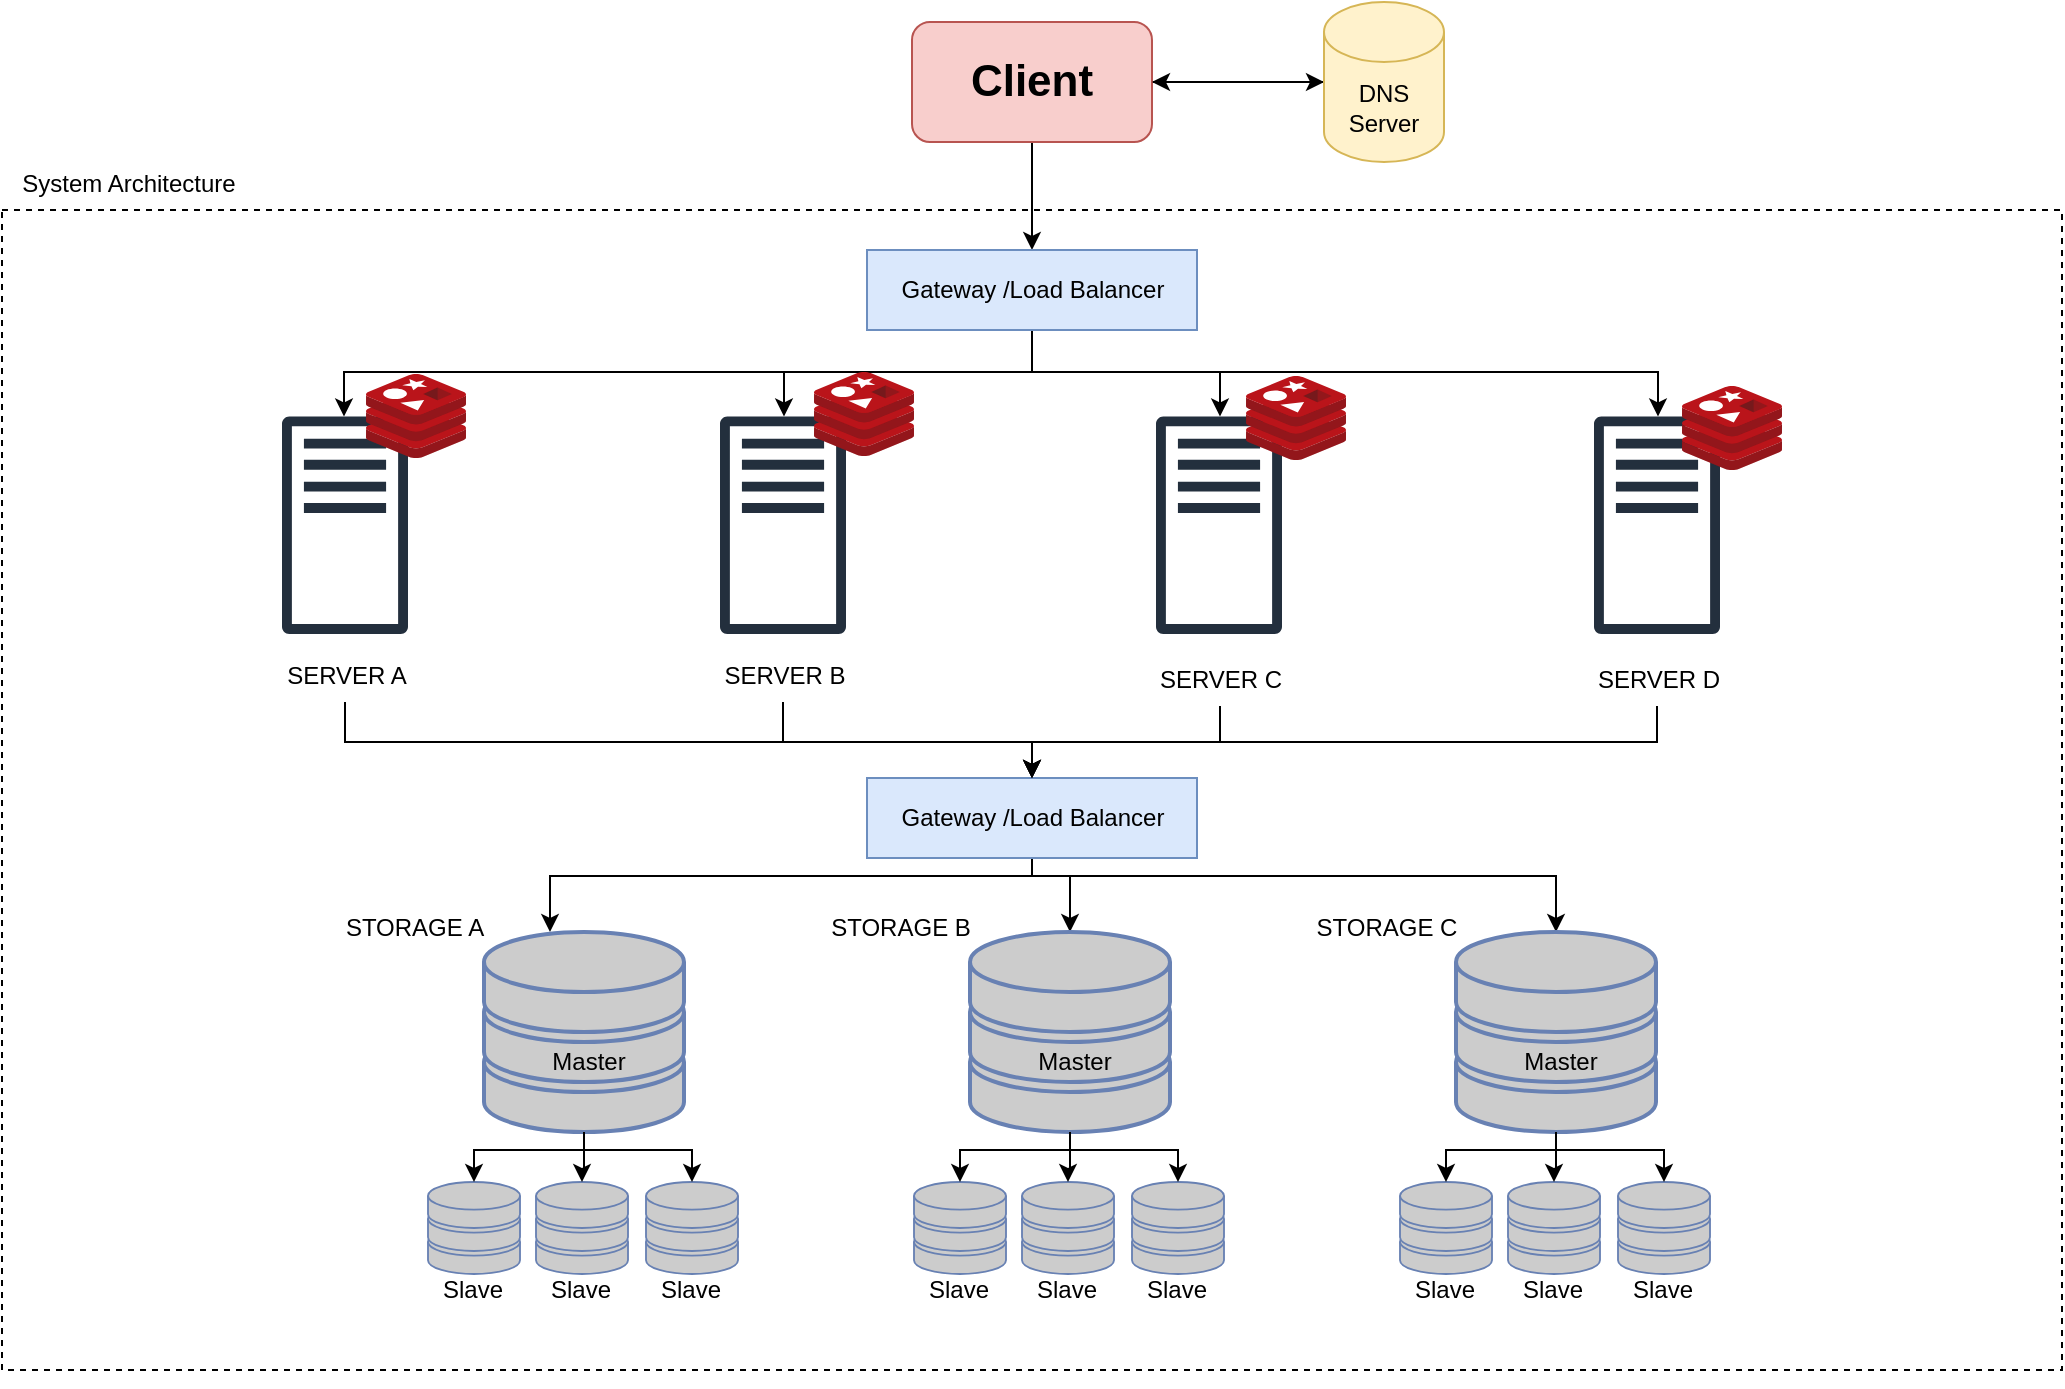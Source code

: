 <mxfile version="24.1.0" type="device">
  <diagram name="Drawing 1" id="EUcBHlSf8xqNYjp0kY8W">
    <mxGraphModel dx="2732" dy="1310" grid="0" gridSize="10" guides="1" tooltips="1" connect="1" arrows="1" fold="1" page="0" pageScale="1" pageWidth="827" pageHeight="1169" math="0" shadow="0">
      <root>
        <mxCell id="0" />
        <mxCell id="1" parent="0" />
        <mxCell id="UAwVQhjKU6nAhqhveXga-5" value="" style="rounded=0;whiteSpace=wrap;html=1;dashed=1;" parent="1" vertex="1">
          <mxGeometry x="-75" y="236" width="1030" height="580" as="geometry" />
        </mxCell>
        <mxCell id="UAwVQhjKU6nAhqhveXga-3" style="edgeStyle=orthogonalEdgeStyle;rounded=0;orthogonalLoop=1;jettySize=auto;html=1;" parent="1" source="UAwVQhjKU6nAhqhveXga-1" target="UAwVQhjKU6nAhqhveXga-2" edge="1">
          <mxGeometry relative="1" as="geometry" />
        </mxCell>
        <mxCell id="UAwVQhjKU6nAhqhveXga-9" style="edgeStyle=orthogonalEdgeStyle;rounded=0;orthogonalLoop=1;jettySize=auto;html=1;" parent="1" source="UAwVQhjKU6nAhqhveXga-1" target="UAwVQhjKU6nAhqhveXga-7" edge="1">
          <mxGeometry relative="1" as="geometry" />
        </mxCell>
        <mxCell id="UAwVQhjKU6nAhqhveXga-1" value="&lt;b&gt;&lt;font style=&quot;font-size: 22px;&quot;&gt;Client&lt;/font&gt;&lt;/b&gt;" style="rounded=1;whiteSpace=wrap;html=1;fillColor=#f8cecc;strokeColor=#b85450;" parent="1" vertex="1">
          <mxGeometry x="380" y="142" width="120" height="60" as="geometry" />
        </mxCell>
        <mxCell id="UAwVQhjKU6nAhqhveXga-4" style="edgeStyle=orthogonalEdgeStyle;rounded=0;orthogonalLoop=1;jettySize=auto;html=1;entryX=1;entryY=0.5;entryDx=0;entryDy=0;" parent="1" source="UAwVQhjKU6nAhqhveXga-2" target="UAwVQhjKU6nAhqhveXga-1" edge="1">
          <mxGeometry relative="1" as="geometry" />
        </mxCell>
        <mxCell id="UAwVQhjKU6nAhqhveXga-2" value="DNS&lt;br&gt;Server" style="shape=cylinder3;whiteSpace=wrap;html=1;boundedLbl=1;backgroundOutline=1;size=15;fillColor=#fff2cc;strokeColor=#d6b656;" parent="1" vertex="1">
          <mxGeometry x="586" y="132" width="60" height="80" as="geometry" />
        </mxCell>
        <mxCell id="UAwVQhjKU6nAhqhveXga-6" value="System Architecture" style="text;html=1;align=center;verticalAlign=middle;resizable=0;points=[];autosize=1;strokeColor=none;fillColor=none;" parent="1" vertex="1">
          <mxGeometry x="-75" y="210" width="125" height="26" as="geometry" />
        </mxCell>
        <mxCell id="UAwVQhjKU6nAhqhveXga-16" style="edgeStyle=orthogonalEdgeStyle;rounded=0;orthogonalLoop=1;jettySize=auto;html=1;" parent="1" source="UAwVQhjKU6nAhqhveXga-7" target="UAwVQhjKU6nAhqhveXga-12" edge="1">
          <mxGeometry relative="1" as="geometry">
            <Array as="points">
              <mxPoint x="440" y="317" />
              <mxPoint x="96" y="317" />
            </Array>
          </mxGeometry>
        </mxCell>
        <mxCell id="UAwVQhjKU6nAhqhveXga-17" style="edgeStyle=orthogonalEdgeStyle;rounded=0;orthogonalLoop=1;jettySize=auto;html=1;" parent="1" source="UAwVQhjKU6nAhqhveXga-7" target="UAwVQhjKU6nAhqhveXga-13" edge="1">
          <mxGeometry relative="1" as="geometry">
            <Array as="points">
              <mxPoint x="440" y="317" />
              <mxPoint x="316" y="317" />
            </Array>
          </mxGeometry>
        </mxCell>
        <mxCell id="UAwVQhjKU6nAhqhveXga-18" style="edgeStyle=orthogonalEdgeStyle;rounded=0;orthogonalLoop=1;jettySize=auto;html=1;" parent="1" source="UAwVQhjKU6nAhqhveXga-7" target="UAwVQhjKU6nAhqhveXga-14" edge="1">
          <mxGeometry relative="1" as="geometry">
            <Array as="points">
              <mxPoint x="440" y="317" />
              <mxPoint x="534" y="317" />
            </Array>
          </mxGeometry>
        </mxCell>
        <mxCell id="UAwVQhjKU6nAhqhveXga-19" style="edgeStyle=orthogonalEdgeStyle;rounded=0;orthogonalLoop=1;jettySize=auto;html=1;" parent="1" source="UAwVQhjKU6nAhqhveXga-7" target="UAwVQhjKU6nAhqhveXga-15" edge="1">
          <mxGeometry relative="1" as="geometry">
            <Array as="points">
              <mxPoint x="440" y="317" />
              <mxPoint x="753" y="317" />
            </Array>
          </mxGeometry>
        </mxCell>
        <mxCell id="UAwVQhjKU6nAhqhveXga-7" value="Gateway /Load Balancer" style="rounded=0;whiteSpace=wrap;html=1;fillColor=#dae8fc;strokeColor=#6c8ebf;" parent="1" vertex="1">
          <mxGeometry x="357.5" y="256" width="165" height="40" as="geometry" />
        </mxCell>
        <mxCell id="UAwVQhjKU6nAhqhveXga-24" value="" style="group" parent="1" vertex="1" connectable="0">
          <mxGeometry x="57.5" y="339" width="99.5" height="143" as="geometry" />
        </mxCell>
        <mxCell id="UAwVQhjKU6nAhqhveXga-12" value="" style="sketch=0;outlineConnect=0;fontColor=#232F3E;gradientColor=none;fillColor=#232F3D;strokeColor=none;dashed=0;verticalLabelPosition=bottom;verticalAlign=top;align=center;html=1;fontSize=12;fontStyle=0;aspect=fixed;pointerEvents=1;shape=mxgraph.aws4.traditional_server;" parent="UAwVQhjKU6nAhqhveXga-24" vertex="1">
          <mxGeometry x="7.5" width="63" height="109.2" as="geometry" />
        </mxCell>
        <mxCell id="UAwVQhjKU6nAhqhveXga-20" value="SERVER A" style="text;html=1;align=center;verticalAlign=middle;resizable=0;points=[];autosize=1;strokeColor=none;fillColor=none;" parent="UAwVQhjKU6nAhqhveXga-24" vertex="1">
          <mxGeometry y="117" width="78" height="26" as="geometry" />
        </mxCell>
        <mxCell id="kueY6a2YLG2sdl8NnhfZ-1" value="" style="image;sketch=0;aspect=fixed;html=1;points=[];align=center;fontSize=12;image=img/lib/mscae/Cache_Redis_Product.svg;" vertex="1" parent="UAwVQhjKU6nAhqhveXga-24">
          <mxGeometry x="49.5" y="-21" width="50" height="42" as="geometry" />
        </mxCell>
        <mxCell id="UAwVQhjKU6nAhqhveXga-25" value="" style="group" parent="1" vertex="1" connectable="0">
          <mxGeometry x="276.5" y="339" width="104.5" height="143" as="geometry" />
        </mxCell>
        <mxCell id="UAwVQhjKU6nAhqhveXga-13" value="" style="sketch=0;outlineConnect=0;fontColor=#232F3E;gradientColor=none;fillColor=#232F3D;strokeColor=none;dashed=0;verticalLabelPosition=bottom;verticalAlign=top;align=center;html=1;fontSize=12;fontStyle=0;aspect=fixed;pointerEvents=1;shape=mxgraph.aws4.traditional_server;" parent="UAwVQhjKU6nAhqhveXga-25" vertex="1">
          <mxGeometry x="7.5" width="63" height="109.2" as="geometry" />
        </mxCell>
        <mxCell id="UAwVQhjKU6nAhqhveXga-21" value="SERVER B" style="text;html=1;align=center;verticalAlign=middle;resizable=0;points=[];autosize=1;strokeColor=none;fillColor=none;" parent="UAwVQhjKU6nAhqhveXga-25" vertex="1">
          <mxGeometry y="117" width="78" height="26" as="geometry" />
        </mxCell>
        <mxCell id="kueY6a2YLG2sdl8NnhfZ-2" value="" style="image;sketch=0;aspect=fixed;html=1;points=[];align=center;fontSize=12;image=img/lib/mscae/Cache_Redis_Product.svg;" vertex="1" parent="UAwVQhjKU6nAhqhveXga-25">
          <mxGeometry x="54.5" y="-22" width="50" height="42" as="geometry" />
        </mxCell>
        <mxCell id="UAwVQhjKU6nAhqhveXga-26" value="" style="group" parent="1" vertex="1" connectable="0">
          <mxGeometry x="494.5" y="339" width="79" height="145" as="geometry" />
        </mxCell>
        <mxCell id="UAwVQhjKU6nAhqhveXga-14" value="" style="sketch=0;outlineConnect=0;fontColor=#232F3E;gradientColor=none;fillColor=#232F3D;strokeColor=none;dashed=0;verticalLabelPosition=bottom;verticalAlign=top;align=center;html=1;fontSize=12;fontStyle=0;aspect=fixed;pointerEvents=1;shape=mxgraph.aws4.traditional_server;" parent="UAwVQhjKU6nAhqhveXga-26" vertex="1">
          <mxGeometry x="7.5" width="63" height="109.2" as="geometry" />
        </mxCell>
        <mxCell id="UAwVQhjKU6nAhqhveXga-22" value="SERVER C" style="text;html=1;align=center;verticalAlign=middle;resizable=0;points=[];autosize=1;strokeColor=none;fillColor=none;" parent="UAwVQhjKU6nAhqhveXga-26" vertex="1">
          <mxGeometry y="119" width="79" height="26" as="geometry" />
        </mxCell>
        <mxCell id="UAwVQhjKU6nAhqhveXga-27" value="" style="group" parent="1" vertex="1" connectable="0">
          <mxGeometry x="713" y="339" width="79" height="145" as="geometry" />
        </mxCell>
        <mxCell id="UAwVQhjKU6nAhqhveXga-15" value="" style="sketch=0;outlineConnect=0;fontColor=#232F3E;gradientColor=none;fillColor=#232F3D;strokeColor=none;dashed=0;verticalLabelPosition=bottom;verticalAlign=top;align=center;html=1;fontSize=12;fontStyle=0;aspect=fixed;pointerEvents=1;shape=mxgraph.aws4.traditional_server;" parent="UAwVQhjKU6nAhqhveXga-27" vertex="1">
          <mxGeometry x="8" width="63" height="109.2" as="geometry" />
        </mxCell>
        <mxCell id="UAwVQhjKU6nAhqhveXga-23" value="SERVER D" style="text;html=1;align=center;verticalAlign=middle;resizable=0;points=[];autosize=1;strokeColor=none;fillColor=none;" parent="UAwVQhjKU6nAhqhveXga-27" vertex="1">
          <mxGeometry y="119" width="79" height="26" as="geometry" />
        </mxCell>
        <mxCell id="UAwVQhjKU6nAhqhveXga-43" style="edgeStyle=orthogonalEdgeStyle;rounded=0;orthogonalLoop=1;jettySize=auto;html=1;" parent="1" source="UAwVQhjKU6nAhqhveXga-29" target="UAwVQhjKU6nAhqhveXga-30" edge="1">
          <mxGeometry relative="1" as="geometry">
            <Array as="points">
              <mxPoint x="440" y="569" />
              <mxPoint x="199" y="569" />
            </Array>
          </mxGeometry>
        </mxCell>
        <mxCell id="kueY6a2YLG2sdl8NnhfZ-60" style="edgeStyle=orthogonalEdgeStyle;rounded=0;orthogonalLoop=1;jettySize=auto;html=1;" edge="1" parent="1" source="UAwVQhjKU6nAhqhveXga-29" target="kueY6a2YLG2sdl8NnhfZ-37">
          <mxGeometry relative="1" as="geometry">
            <Array as="points">
              <mxPoint x="440" y="569" />
              <mxPoint x="459" y="569" />
            </Array>
          </mxGeometry>
        </mxCell>
        <mxCell id="kueY6a2YLG2sdl8NnhfZ-61" style="edgeStyle=orthogonalEdgeStyle;rounded=0;orthogonalLoop=1;jettySize=auto;html=1;" edge="1" parent="1" source="UAwVQhjKU6nAhqhveXga-29" target="kueY6a2YLG2sdl8NnhfZ-55">
          <mxGeometry relative="1" as="geometry">
            <Array as="points">
              <mxPoint x="440" y="569" />
              <mxPoint x="702" y="569" />
            </Array>
          </mxGeometry>
        </mxCell>
        <mxCell id="UAwVQhjKU6nAhqhveXga-29" value="Gateway /Load Balancer" style="rounded=0;whiteSpace=wrap;html=1;fillColor=#dae8fc;strokeColor=#6c8ebf;" parent="1" vertex="1">
          <mxGeometry x="357.5" y="520" width="165" height="40" as="geometry" />
        </mxCell>
        <mxCell id="UAwVQhjKU6nAhqhveXga-39" style="edgeStyle=orthogonalEdgeStyle;rounded=0;orthogonalLoop=1;jettySize=auto;html=1;entryX=0.5;entryY=0;entryDx=0;entryDy=0;" parent="1" source="UAwVQhjKU6nAhqhveXga-20" target="UAwVQhjKU6nAhqhveXga-29" edge="1">
          <mxGeometry relative="1" as="geometry">
            <Array as="points">
              <mxPoint x="97" y="502" />
              <mxPoint x="440" y="502" />
            </Array>
          </mxGeometry>
        </mxCell>
        <mxCell id="UAwVQhjKU6nAhqhveXga-40" style="edgeStyle=orthogonalEdgeStyle;rounded=0;orthogonalLoop=1;jettySize=auto;html=1;" parent="1" source="UAwVQhjKU6nAhqhveXga-21" target="UAwVQhjKU6nAhqhveXga-29" edge="1">
          <mxGeometry relative="1" as="geometry">
            <Array as="points">
              <mxPoint x="315" y="502" />
              <mxPoint x="440" y="502" />
            </Array>
          </mxGeometry>
        </mxCell>
        <mxCell id="UAwVQhjKU6nAhqhveXga-41" style="edgeStyle=orthogonalEdgeStyle;rounded=0;orthogonalLoop=1;jettySize=auto;html=1;" parent="1" source="UAwVQhjKU6nAhqhveXga-22" target="UAwVQhjKU6nAhqhveXga-29" edge="1">
          <mxGeometry relative="1" as="geometry">
            <Array as="points">
              <mxPoint x="534" y="502" />
              <mxPoint x="440" y="502" />
            </Array>
          </mxGeometry>
        </mxCell>
        <mxCell id="UAwVQhjKU6nAhqhveXga-42" style="edgeStyle=orthogonalEdgeStyle;rounded=0;orthogonalLoop=1;jettySize=auto;html=1;" parent="1" source="UAwVQhjKU6nAhqhveXga-23" target="UAwVQhjKU6nAhqhveXga-29" edge="1">
          <mxGeometry relative="1" as="geometry">
            <Array as="points">
              <mxPoint x="753" y="502" />
              <mxPoint x="440" y="502" />
            </Array>
          </mxGeometry>
        </mxCell>
        <mxCell id="kueY6a2YLG2sdl8NnhfZ-3" value="" style="image;sketch=0;aspect=fixed;html=1;points=[];align=center;fontSize=12;image=img/lib/mscae/Cache_Redis_Product.svg;" vertex="1" parent="1">
          <mxGeometry x="547" y="319" width="50" height="42" as="geometry" />
        </mxCell>
        <mxCell id="kueY6a2YLG2sdl8NnhfZ-4" value="" style="image;sketch=0;aspect=fixed;html=1;points=[];align=center;fontSize=12;image=img/lib/mscae/Cache_Redis_Product.svg;" vertex="1" parent="1">
          <mxGeometry x="765" y="324" width="50" height="42" as="geometry" />
        </mxCell>
        <mxCell id="kueY6a2YLG2sdl8NnhfZ-23" value="" style="group" vertex="1" connectable="0" parent="1">
          <mxGeometry x="87" y="582" width="206" height="207" as="geometry" />
        </mxCell>
        <mxCell id="UAwVQhjKU6nAhqhveXga-33" value="STORAGE A" style="text;html=1;align=center;verticalAlign=middle;resizable=0;points=[];autosize=1;strokeColor=none;fillColor=none;" parent="kueY6a2YLG2sdl8NnhfZ-23" vertex="1">
          <mxGeometry width="87" height="26" as="geometry" />
        </mxCell>
        <mxCell id="kueY6a2YLG2sdl8NnhfZ-22" value="" style="group" vertex="1" connectable="0" parent="kueY6a2YLG2sdl8NnhfZ-23">
          <mxGeometry x="49" y="15" width="157" height="192" as="geometry" />
        </mxCell>
        <mxCell id="kueY6a2YLG2sdl8NnhfZ-11" value="" style="group" vertex="1" connectable="0" parent="kueY6a2YLG2sdl8NnhfZ-22">
          <mxGeometry y="125" width="48" height="67" as="geometry" />
        </mxCell>
        <mxCell id="kueY6a2YLG2sdl8NnhfZ-7" value="" style="fontColor=#0066CC;verticalAlign=top;verticalLabelPosition=bottom;labelPosition=center;align=center;html=1;outlineConnect=0;fillColor=#CCCCCC;strokeColor=#6881B3;gradientColor=none;gradientDirection=north;strokeWidth=2;shape=mxgraph.networks.storage;" vertex="1" parent="kueY6a2YLG2sdl8NnhfZ-11">
          <mxGeometry x="2" width="46" height="46" as="geometry" />
        </mxCell>
        <mxCell id="kueY6a2YLG2sdl8NnhfZ-10" value="Slave" style="text;html=1;align=center;verticalAlign=middle;resizable=0;points=[];autosize=1;strokeColor=none;fillColor=none;" vertex="1" parent="kueY6a2YLG2sdl8NnhfZ-11">
          <mxGeometry y="41" width="48" height="26" as="geometry" />
        </mxCell>
        <mxCell id="kueY6a2YLG2sdl8NnhfZ-12" value="" style="group" vertex="1" connectable="0" parent="kueY6a2YLG2sdl8NnhfZ-22">
          <mxGeometry x="54" y="125" width="48" height="67" as="geometry" />
        </mxCell>
        <mxCell id="kueY6a2YLG2sdl8NnhfZ-13" value="" style="fontColor=#0066CC;verticalAlign=top;verticalLabelPosition=bottom;labelPosition=center;align=center;html=1;outlineConnect=0;fillColor=#CCCCCC;strokeColor=#6881B3;gradientColor=none;gradientDirection=north;strokeWidth=2;shape=mxgraph.networks.storage;" vertex="1" parent="kueY6a2YLG2sdl8NnhfZ-12">
          <mxGeometry x="2" width="46" height="46" as="geometry" />
        </mxCell>
        <mxCell id="kueY6a2YLG2sdl8NnhfZ-14" value="Slave" style="text;html=1;align=center;verticalAlign=middle;resizable=0;points=[];autosize=1;strokeColor=none;fillColor=none;" vertex="1" parent="kueY6a2YLG2sdl8NnhfZ-12">
          <mxGeometry y="41" width="48" height="26" as="geometry" />
        </mxCell>
        <mxCell id="kueY6a2YLG2sdl8NnhfZ-15" value="" style="group" vertex="1" connectable="0" parent="kueY6a2YLG2sdl8NnhfZ-22">
          <mxGeometry x="109" y="125" width="48" height="67" as="geometry" />
        </mxCell>
        <mxCell id="kueY6a2YLG2sdl8NnhfZ-16" value="" style="fontColor=#0066CC;verticalAlign=top;verticalLabelPosition=bottom;labelPosition=center;align=center;html=1;outlineConnect=0;fillColor=#CCCCCC;strokeColor=#6881B3;gradientColor=none;gradientDirection=north;strokeWidth=2;shape=mxgraph.networks.storage;" vertex="1" parent="kueY6a2YLG2sdl8NnhfZ-15">
          <mxGeometry x="2" width="46" height="46" as="geometry" />
        </mxCell>
        <mxCell id="kueY6a2YLG2sdl8NnhfZ-17" value="Slave" style="text;html=1;align=center;verticalAlign=middle;resizable=0;points=[];autosize=1;strokeColor=none;fillColor=none;" vertex="1" parent="kueY6a2YLG2sdl8NnhfZ-15">
          <mxGeometry y="41" width="48" height="26" as="geometry" />
        </mxCell>
        <mxCell id="kueY6a2YLG2sdl8NnhfZ-18" value="" style="group" vertex="1" connectable="0" parent="kueY6a2YLG2sdl8NnhfZ-22">
          <mxGeometry x="30" width="100" height="100" as="geometry" />
        </mxCell>
        <mxCell id="UAwVQhjKU6nAhqhveXga-30" value="" style="fontColor=#0066CC;verticalAlign=top;verticalLabelPosition=bottom;labelPosition=center;align=center;html=1;outlineConnect=0;fillColor=#CCCCCC;strokeColor=#6881B3;gradientColor=none;gradientDirection=north;strokeWidth=2;shape=mxgraph.networks.storage;" parent="kueY6a2YLG2sdl8NnhfZ-18" vertex="1">
          <mxGeometry width="100" height="100" as="geometry" />
        </mxCell>
        <mxCell id="kueY6a2YLG2sdl8NnhfZ-6" value="Master" style="text;html=1;align=center;verticalAlign=middle;resizable=0;points=[];autosize=1;strokeColor=none;fillColor=none;" vertex="1" parent="kueY6a2YLG2sdl8NnhfZ-18">
          <mxGeometry x="24" y="52" width="55" height="26" as="geometry" />
        </mxCell>
        <mxCell id="kueY6a2YLG2sdl8NnhfZ-19" style="edgeStyle=orthogonalEdgeStyle;rounded=0;orthogonalLoop=1;jettySize=auto;html=1;" edge="1" parent="kueY6a2YLG2sdl8NnhfZ-22" source="UAwVQhjKU6nAhqhveXga-30" target="kueY6a2YLG2sdl8NnhfZ-7">
          <mxGeometry relative="1" as="geometry">
            <Array as="points">
              <mxPoint x="80" y="109" />
              <mxPoint x="25" y="109" />
            </Array>
          </mxGeometry>
        </mxCell>
        <mxCell id="kueY6a2YLG2sdl8NnhfZ-20" style="edgeStyle=orthogonalEdgeStyle;rounded=0;orthogonalLoop=1;jettySize=auto;html=1;" edge="1" parent="kueY6a2YLG2sdl8NnhfZ-22" source="UAwVQhjKU6nAhqhveXga-30" target="kueY6a2YLG2sdl8NnhfZ-13">
          <mxGeometry relative="1" as="geometry" />
        </mxCell>
        <mxCell id="kueY6a2YLG2sdl8NnhfZ-21" style="edgeStyle=orthogonalEdgeStyle;rounded=0;orthogonalLoop=1;jettySize=auto;html=1;" edge="1" parent="kueY6a2YLG2sdl8NnhfZ-22" source="UAwVQhjKU6nAhqhveXga-30" target="kueY6a2YLG2sdl8NnhfZ-16">
          <mxGeometry relative="1" as="geometry">
            <Array as="points">
              <mxPoint x="80" y="109" />
              <mxPoint x="134" y="109" />
            </Array>
          </mxGeometry>
        </mxCell>
        <mxCell id="kueY6a2YLG2sdl8NnhfZ-24" value="" style="group" vertex="1" connectable="0" parent="1">
          <mxGeometry x="330" y="582" width="206" height="207" as="geometry" />
        </mxCell>
        <mxCell id="kueY6a2YLG2sdl8NnhfZ-25" value="STORAGE B" style="text;html=1;align=center;verticalAlign=middle;resizable=0;points=[];autosize=1;strokeColor=none;fillColor=none;" vertex="1" parent="kueY6a2YLG2sdl8NnhfZ-24">
          <mxGeometry width="88" height="26" as="geometry" />
        </mxCell>
        <mxCell id="kueY6a2YLG2sdl8NnhfZ-26" value="" style="group" vertex="1" connectable="0" parent="kueY6a2YLG2sdl8NnhfZ-24">
          <mxGeometry x="49" y="15" width="157" height="192" as="geometry" />
        </mxCell>
        <mxCell id="kueY6a2YLG2sdl8NnhfZ-27" value="" style="group" vertex="1" connectable="0" parent="kueY6a2YLG2sdl8NnhfZ-26">
          <mxGeometry y="125" width="48" height="67" as="geometry" />
        </mxCell>
        <mxCell id="kueY6a2YLG2sdl8NnhfZ-28" value="" style="fontColor=#0066CC;verticalAlign=top;verticalLabelPosition=bottom;labelPosition=center;align=center;html=1;outlineConnect=0;fillColor=#CCCCCC;strokeColor=#6881B3;gradientColor=none;gradientDirection=north;strokeWidth=2;shape=mxgraph.networks.storage;" vertex="1" parent="kueY6a2YLG2sdl8NnhfZ-27">
          <mxGeometry x="2" width="46" height="46" as="geometry" />
        </mxCell>
        <mxCell id="kueY6a2YLG2sdl8NnhfZ-29" value="Slave" style="text;html=1;align=center;verticalAlign=middle;resizable=0;points=[];autosize=1;strokeColor=none;fillColor=none;" vertex="1" parent="kueY6a2YLG2sdl8NnhfZ-27">
          <mxGeometry y="41" width="48" height="26" as="geometry" />
        </mxCell>
        <mxCell id="kueY6a2YLG2sdl8NnhfZ-30" value="" style="group" vertex="1" connectable="0" parent="kueY6a2YLG2sdl8NnhfZ-26">
          <mxGeometry x="54" y="125" width="48" height="67" as="geometry" />
        </mxCell>
        <mxCell id="kueY6a2YLG2sdl8NnhfZ-31" value="" style="fontColor=#0066CC;verticalAlign=top;verticalLabelPosition=bottom;labelPosition=center;align=center;html=1;outlineConnect=0;fillColor=#CCCCCC;strokeColor=#6881B3;gradientColor=none;gradientDirection=north;strokeWidth=2;shape=mxgraph.networks.storage;" vertex="1" parent="kueY6a2YLG2sdl8NnhfZ-30">
          <mxGeometry x="2" width="46" height="46" as="geometry" />
        </mxCell>
        <mxCell id="kueY6a2YLG2sdl8NnhfZ-32" value="Slave" style="text;html=1;align=center;verticalAlign=middle;resizable=0;points=[];autosize=1;strokeColor=none;fillColor=none;" vertex="1" parent="kueY6a2YLG2sdl8NnhfZ-30">
          <mxGeometry y="41" width="48" height="26" as="geometry" />
        </mxCell>
        <mxCell id="kueY6a2YLG2sdl8NnhfZ-33" value="" style="group" vertex="1" connectable="0" parent="kueY6a2YLG2sdl8NnhfZ-26">
          <mxGeometry x="109" y="125" width="48" height="67" as="geometry" />
        </mxCell>
        <mxCell id="kueY6a2YLG2sdl8NnhfZ-34" value="" style="fontColor=#0066CC;verticalAlign=top;verticalLabelPosition=bottom;labelPosition=center;align=center;html=1;outlineConnect=0;fillColor=#CCCCCC;strokeColor=#6881B3;gradientColor=none;gradientDirection=north;strokeWidth=2;shape=mxgraph.networks.storage;" vertex="1" parent="kueY6a2YLG2sdl8NnhfZ-33">
          <mxGeometry x="2" width="46" height="46" as="geometry" />
        </mxCell>
        <mxCell id="kueY6a2YLG2sdl8NnhfZ-35" value="Slave" style="text;html=1;align=center;verticalAlign=middle;resizable=0;points=[];autosize=1;strokeColor=none;fillColor=none;" vertex="1" parent="kueY6a2YLG2sdl8NnhfZ-33">
          <mxGeometry y="41" width="48" height="26" as="geometry" />
        </mxCell>
        <mxCell id="kueY6a2YLG2sdl8NnhfZ-36" value="" style="group" vertex="1" connectable="0" parent="kueY6a2YLG2sdl8NnhfZ-26">
          <mxGeometry x="30" width="100" height="100" as="geometry" />
        </mxCell>
        <mxCell id="kueY6a2YLG2sdl8NnhfZ-37" value="" style="fontColor=#0066CC;verticalAlign=top;verticalLabelPosition=bottom;labelPosition=center;align=center;html=1;outlineConnect=0;fillColor=#CCCCCC;strokeColor=#6881B3;gradientColor=none;gradientDirection=north;strokeWidth=2;shape=mxgraph.networks.storage;" vertex="1" parent="kueY6a2YLG2sdl8NnhfZ-36">
          <mxGeometry width="100" height="100" as="geometry" />
        </mxCell>
        <mxCell id="kueY6a2YLG2sdl8NnhfZ-38" value="Master" style="text;html=1;align=center;verticalAlign=middle;resizable=0;points=[];autosize=1;strokeColor=none;fillColor=none;" vertex="1" parent="kueY6a2YLG2sdl8NnhfZ-36">
          <mxGeometry x="24" y="52" width="55" height="26" as="geometry" />
        </mxCell>
        <mxCell id="kueY6a2YLG2sdl8NnhfZ-39" style="edgeStyle=orthogonalEdgeStyle;rounded=0;orthogonalLoop=1;jettySize=auto;html=1;" edge="1" parent="kueY6a2YLG2sdl8NnhfZ-26" source="kueY6a2YLG2sdl8NnhfZ-37" target="kueY6a2YLG2sdl8NnhfZ-28">
          <mxGeometry relative="1" as="geometry">
            <Array as="points">
              <mxPoint x="80" y="109" />
              <mxPoint x="25" y="109" />
            </Array>
          </mxGeometry>
        </mxCell>
        <mxCell id="kueY6a2YLG2sdl8NnhfZ-40" style="edgeStyle=orthogonalEdgeStyle;rounded=0;orthogonalLoop=1;jettySize=auto;html=1;" edge="1" parent="kueY6a2YLG2sdl8NnhfZ-26" source="kueY6a2YLG2sdl8NnhfZ-37" target="kueY6a2YLG2sdl8NnhfZ-31">
          <mxGeometry relative="1" as="geometry" />
        </mxCell>
        <mxCell id="kueY6a2YLG2sdl8NnhfZ-41" style="edgeStyle=orthogonalEdgeStyle;rounded=0;orthogonalLoop=1;jettySize=auto;html=1;" edge="1" parent="kueY6a2YLG2sdl8NnhfZ-26" source="kueY6a2YLG2sdl8NnhfZ-37" target="kueY6a2YLG2sdl8NnhfZ-34">
          <mxGeometry relative="1" as="geometry">
            <Array as="points">
              <mxPoint x="80" y="109" />
              <mxPoint x="134" y="109" />
            </Array>
          </mxGeometry>
        </mxCell>
        <mxCell id="kueY6a2YLG2sdl8NnhfZ-42" value="" style="group" vertex="1" connectable="0" parent="1">
          <mxGeometry x="573" y="582" width="206" height="207" as="geometry" />
        </mxCell>
        <mxCell id="kueY6a2YLG2sdl8NnhfZ-43" value="STORAGE C" style="text;html=1;align=center;verticalAlign=middle;resizable=0;points=[];autosize=1;strokeColor=none;fillColor=none;" vertex="1" parent="kueY6a2YLG2sdl8NnhfZ-42">
          <mxGeometry width="88" height="26" as="geometry" />
        </mxCell>
        <mxCell id="kueY6a2YLG2sdl8NnhfZ-44" value="" style="group" vertex="1" connectable="0" parent="kueY6a2YLG2sdl8NnhfZ-42">
          <mxGeometry x="49" y="15" width="157" height="192" as="geometry" />
        </mxCell>
        <mxCell id="kueY6a2YLG2sdl8NnhfZ-45" value="" style="group" vertex="1" connectable="0" parent="kueY6a2YLG2sdl8NnhfZ-44">
          <mxGeometry y="125" width="48" height="67" as="geometry" />
        </mxCell>
        <mxCell id="kueY6a2YLG2sdl8NnhfZ-46" value="" style="fontColor=#0066CC;verticalAlign=top;verticalLabelPosition=bottom;labelPosition=center;align=center;html=1;outlineConnect=0;fillColor=#CCCCCC;strokeColor=#6881B3;gradientColor=none;gradientDirection=north;strokeWidth=2;shape=mxgraph.networks.storage;" vertex="1" parent="kueY6a2YLG2sdl8NnhfZ-45">
          <mxGeometry x="2" width="46" height="46" as="geometry" />
        </mxCell>
        <mxCell id="kueY6a2YLG2sdl8NnhfZ-47" value="Slave" style="text;html=1;align=center;verticalAlign=middle;resizable=0;points=[];autosize=1;strokeColor=none;fillColor=none;" vertex="1" parent="kueY6a2YLG2sdl8NnhfZ-45">
          <mxGeometry y="41" width="48" height="26" as="geometry" />
        </mxCell>
        <mxCell id="kueY6a2YLG2sdl8NnhfZ-48" value="" style="group" vertex="1" connectable="0" parent="kueY6a2YLG2sdl8NnhfZ-44">
          <mxGeometry x="54" y="125" width="48" height="67" as="geometry" />
        </mxCell>
        <mxCell id="kueY6a2YLG2sdl8NnhfZ-49" value="" style="fontColor=#0066CC;verticalAlign=top;verticalLabelPosition=bottom;labelPosition=center;align=center;html=1;outlineConnect=0;fillColor=#CCCCCC;strokeColor=#6881B3;gradientColor=none;gradientDirection=north;strokeWidth=2;shape=mxgraph.networks.storage;" vertex="1" parent="kueY6a2YLG2sdl8NnhfZ-48">
          <mxGeometry x="2" width="46" height="46" as="geometry" />
        </mxCell>
        <mxCell id="kueY6a2YLG2sdl8NnhfZ-50" value="Slave" style="text;html=1;align=center;verticalAlign=middle;resizable=0;points=[];autosize=1;strokeColor=none;fillColor=none;" vertex="1" parent="kueY6a2YLG2sdl8NnhfZ-48">
          <mxGeometry y="41" width="48" height="26" as="geometry" />
        </mxCell>
        <mxCell id="kueY6a2YLG2sdl8NnhfZ-51" value="" style="group" vertex="1" connectable="0" parent="kueY6a2YLG2sdl8NnhfZ-44">
          <mxGeometry x="109" y="125" width="48" height="67" as="geometry" />
        </mxCell>
        <mxCell id="kueY6a2YLG2sdl8NnhfZ-52" value="" style="fontColor=#0066CC;verticalAlign=top;verticalLabelPosition=bottom;labelPosition=center;align=center;html=1;outlineConnect=0;fillColor=#CCCCCC;strokeColor=#6881B3;gradientColor=none;gradientDirection=north;strokeWidth=2;shape=mxgraph.networks.storage;" vertex="1" parent="kueY6a2YLG2sdl8NnhfZ-51">
          <mxGeometry x="2" width="46" height="46" as="geometry" />
        </mxCell>
        <mxCell id="kueY6a2YLG2sdl8NnhfZ-53" value="Slave" style="text;html=1;align=center;verticalAlign=middle;resizable=0;points=[];autosize=1;strokeColor=none;fillColor=none;" vertex="1" parent="kueY6a2YLG2sdl8NnhfZ-51">
          <mxGeometry y="41" width="48" height="26" as="geometry" />
        </mxCell>
        <mxCell id="kueY6a2YLG2sdl8NnhfZ-54" value="" style="group" vertex="1" connectable="0" parent="kueY6a2YLG2sdl8NnhfZ-44">
          <mxGeometry x="30" width="100" height="100" as="geometry" />
        </mxCell>
        <mxCell id="kueY6a2YLG2sdl8NnhfZ-55" value="" style="fontColor=#0066CC;verticalAlign=top;verticalLabelPosition=bottom;labelPosition=center;align=center;html=1;outlineConnect=0;fillColor=#CCCCCC;strokeColor=#6881B3;gradientColor=none;gradientDirection=north;strokeWidth=2;shape=mxgraph.networks.storage;" vertex="1" parent="kueY6a2YLG2sdl8NnhfZ-54">
          <mxGeometry width="100" height="100" as="geometry" />
        </mxCell>
        <mxCell id="kueY6a2YLG2sdl8NnhfZ-56" value="Master" style="text;html=1;align=center;verticalAlign=middle;resizable=0;points=[];autosize=1;strokeColor=none;fillColor=none;" vertex="1" parent="kueY6a2YLG2sdl8NnhfZ-54">
          <mxGeometry x="24" y="52" width="55" height="26" as="geometry" />
        </mxCell>
        <mxCell id="kueY6a2YLG2sdl8NnhfZ-57" style="edgeStyle=orthogonalEdgeStyle;rounded=0;orthogonalLoop=1;jettySize=auto;html=1;" edge="1" parent="kueY6a2YLG2sdl8NnhfZ-44" source="kueY6a2YLG2sdl8NnhfZ-55" target="kueY6a2YLG2sdl8NnhfZ-46">
          <mxGeometry relative="1" as="geometry">
            <Array as="points">
              <mxPoint x="80" y="109" />
              <mxPoint x="25" y="109" />
            </Array>
          </mxGeometry>
        </mxCell>
        <mxCell id="kueY6a2YLG2sdl8NnhfZ-58" style="edgeStyle=orthogonalEdgeStyle;rounded=0;orthogonalLoop=1;jettySize=auto;html=1;" edge="1" parent="kueY6a2YLG2sdl8NnhfZ-44" source="kueY6a2YLG2sdl8NnhfZ-55" target="kueY6a2YLG2sdl8NnhfZ-49">
          <mxGeometry relative="1" as="geometry" />
        </mxCell>
        <mxCell id="kueY6a2YLG2sdl8NnhfZ-59" style="edgeStyle=orthogonalEdgeStyle;rounded=0;orthogonalLoop=1;jettySize=auto;html=1;" edge="1" parent="kueY6a2YLG2sdl8NnhfZ-44" source="kueY6a2YLG2sdl8NnhfZ-55" target="kueY6a2YLG2sdl8NnhfZ-52">
          <mxGeometry relative="1" as="geometry">
            <Array as="points">
              <mxPoint x="80" y="109" />
              <mxPoint x="134" y="109" />
            </Array>
          </mxGeometry>
        </mxCell>
        <mxCell id="kueY6a2YLG2sdl8NnhfZ-63" style="edgeStyle=orthogonalEdgeStyle;rounded=0;orthogonalLoop=1;jettySize=auto;html=1;exitX=0.5;exitY=1;exitDx=0;exitDy=0;" edge="1" parent="1" source="UAwVQhjKU6nAhqhveXga-5" target="UAwVQhjKU6nAhqhveXga-5">
          <mxGeometry relative="1" as="geometry" />
        </mxCell>
      </root>
    </mxGraphModel>
  </diagram>
</mxfile>

